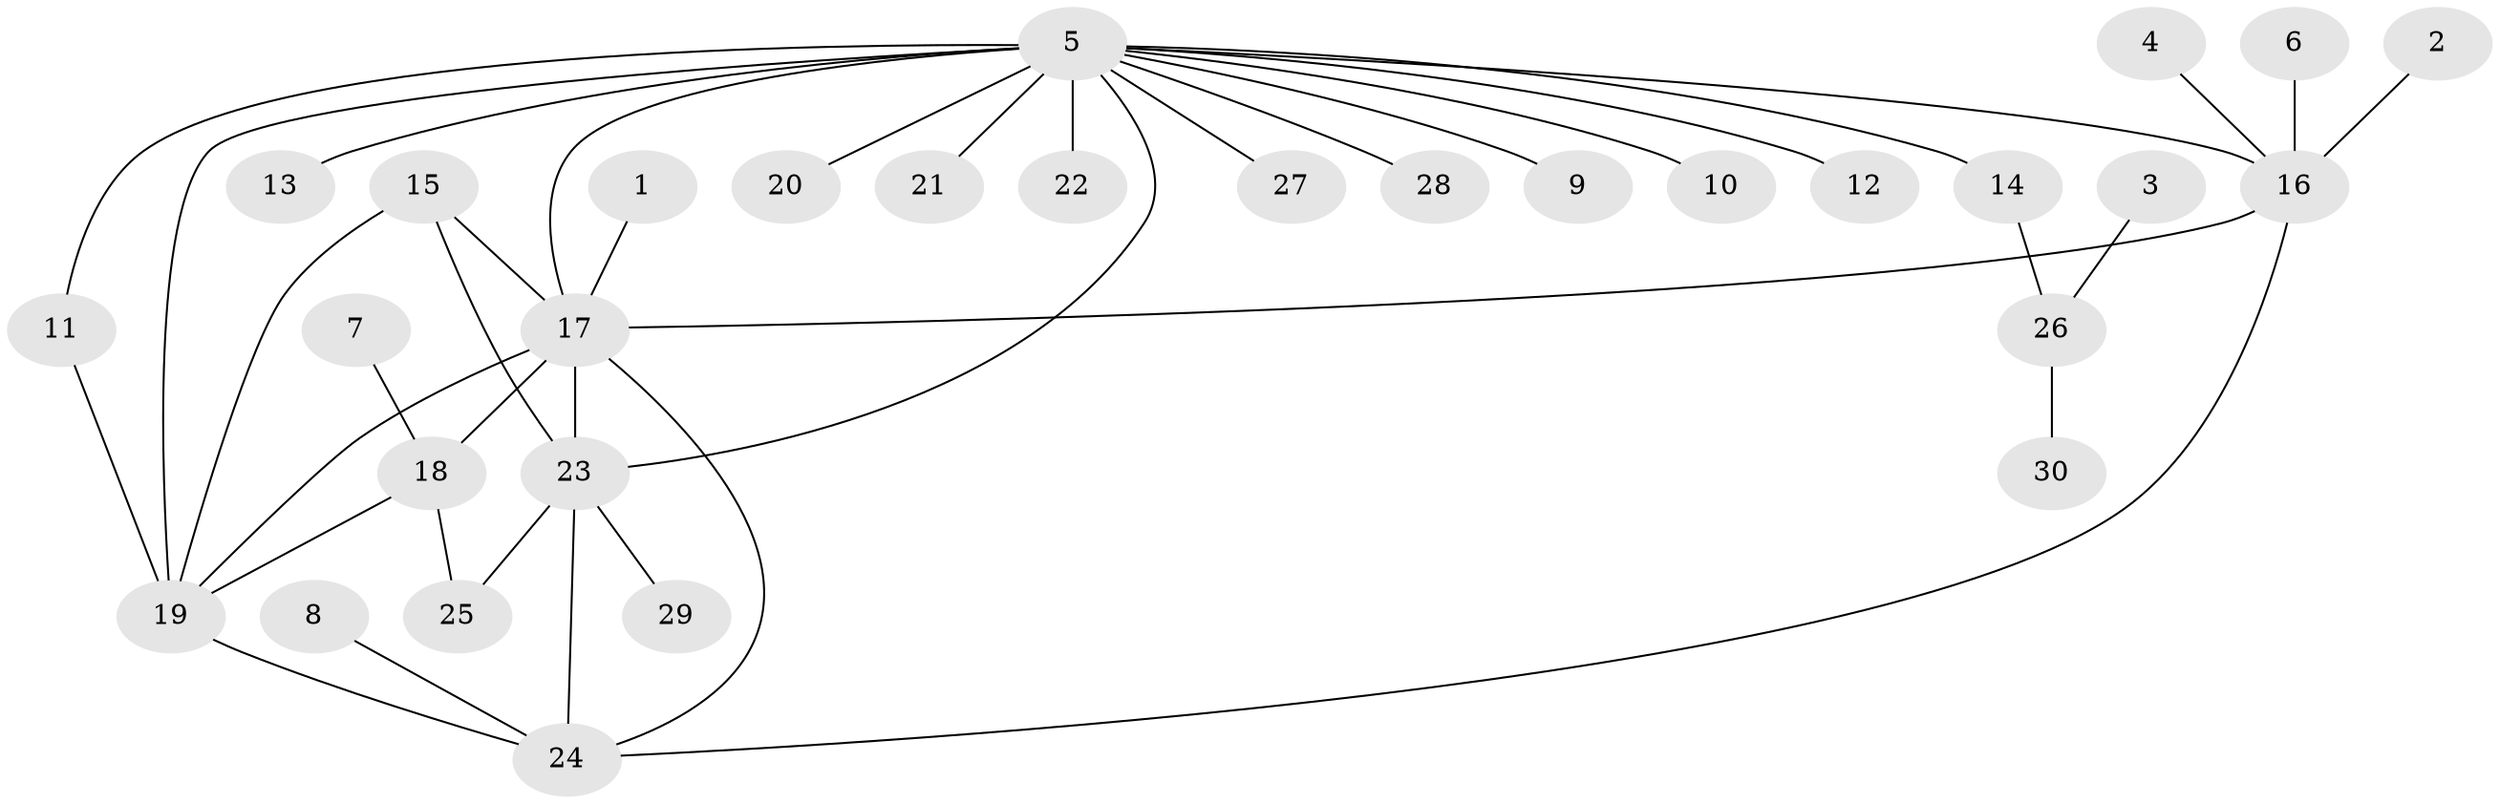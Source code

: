 // original degree distribution, {12: 0.016666666666666666, 14: 0.016666666666666666, 11: 0.016666666666666666, 1: 0.5666666666666667, 2: 0.13333333333333333, 3: 0.05, 8: 0.03333333333333333, 5: 0.1, 4: 0.03333333333333333, 6: 0.03333333333333333}
// Generated by graph-tools (version 1.1) at 2025/26/03/09/25 03:26:05]
// undirected, 30 vertices, 40 edges
graph export_dot {
graph [start="1"]
  node [color=gray90,style=filled];
  1;
  2;
  3;
  4;
  5;
  6;
  7;
  8;
  9;
  10;
  11;
  12;
  13;
  14;
  15;
  16;
  17;
  18;
  19;
  20;
  21;
  22;
  23;
  24;
  25;
  26;
  27;
  28;
  29;
  30;
  1 -- 17 [weight=1.0];
  2 -- 16 [weight=1.0];
  3 -- 26 [weight=1.0];
  4 -- 16 [weight=1.0];
  5 -- 9 [weight=1.0];
  5 -- 10 [weight=1.0];
  5 -- 11 [weight=2.0];
  5 -- 12 [weight=1.0];
  5 -- 13 [weight=2.0];
  5 -- 14 [weight=1.0];
  5 -- 16 [weight=3.0];
  5 -- 17 [weight=2.0];
  5 -- 19 [weight=3.0];
  5 -- 20 [weight=1.0];
  5 -- 21 [weight=1.0];
  5 -- 22 [weight=1.0];
  5 -- 23 [weight=2.0];
  5 -- 27 [weight=1.0];
  5 -- 28 [weight=1.0];
  6 -- 16 [weight=1.0];
  7 -- 18 [weight=1.0];
  8 -- 24 [weight=1.0];
  11 -- 19 [weight=2.0];
  14 -- 26 [weight=1.0];
  15 -- 17 [weight=1.0];
  15 -- 19 [weight=1.0];
  15 -- 23 [weight=2.0];
  16 -- 17 [weight=1.0];
  16 -- 24 [weight=1.0];
  17 -- 18 [weight=1.0];
  17 -- 19 [weight=1.0];
  17 -- 23 [weight=1.0];
  17 -- 24 [weight=1.0];
  18 -- 19 [weight=1.0];
  18 -- 25 [weight=1.0];
  19 -- 24 [weight=1.0];
  23 -- 24 [weight=1.0];
  23 -- 25 [weight=1.0];
  23 -- 29 [weight=1.0];
  26 -- 30 [weight=1.0];
}
